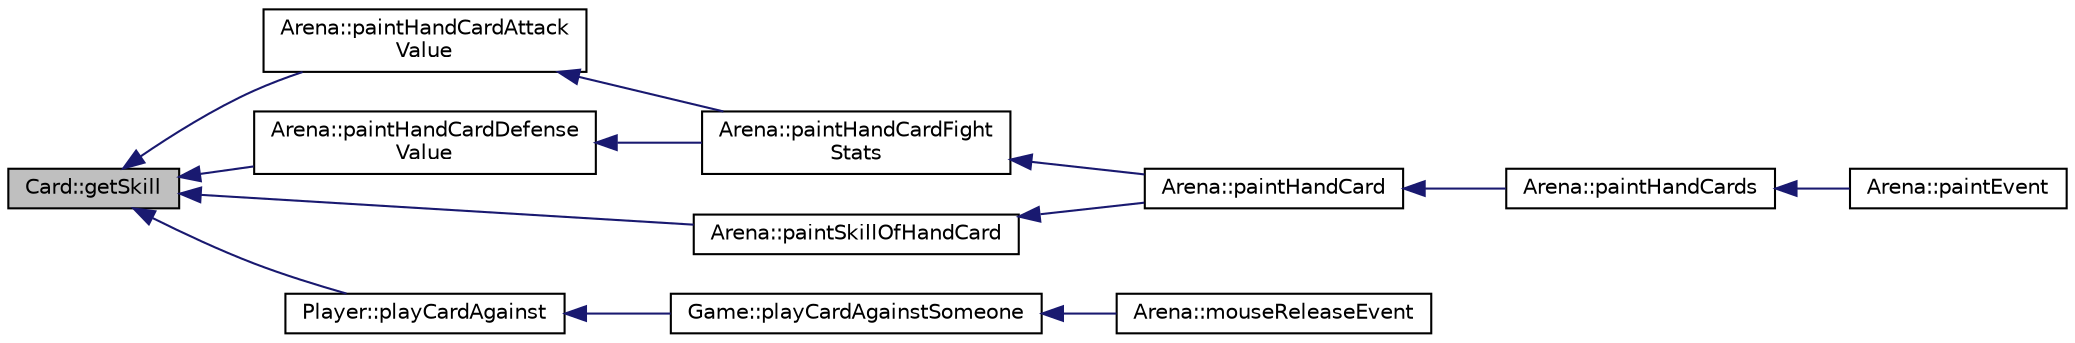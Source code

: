 digraph "Card::getSkill"
{
  bgcolor="transparent";
  edge [fontname="Helvetica",fontsize="10",labelfontname="Helvetica",labelfontsize="10"];
  node [fontname="Helvetica",fontsize="10",shape=record];
  rankdir="LR";
  Node53 [label="Card::getSkill",height=0.2,width=0.4,color="black", fillcolor="grey75", style="filled", fontcolor="black"];
  Node53 -> Node54 [dir="back",color="midnightblue",fontsize="10",style="solid",fontname="Helvetica"];
  Node54 [label="Arena::paintHandCardAttack\lValue",height=0.2,width=0.4,color="black",URL="$classArena.html#a730832b4ba057726228c1b88981e3fb1"];
  Node54 -> Node55 [dir="back",color="midnightblue",fontsize="10",style="solid",fontname="Helvetica"];
  Node55 [label="Arena::paintHandCardFight\lStats",height=0.2,width=0.4,color="black",URL="$classArena.html#a7f2661fe4df31b4720794422e1213b0b"];
  Node55 -> Node56 [dir="back",color="midnightblue",fontsize="10",style="solid",fontname="Helvetica"];
  Node56 [label="Arena::paintHandCard",height=0.2,width=0.4,color="black",URL="$classArena.html#a26fe4f31361aeec54d6a0de8f2db006c"];
  Node56 -> Node57 [dir="back",color="midnightblue",fontsize="10",style="solid",fontname="Helvetica"];
  Node57 [label="Arena::paintHandCards",height=0.2,width=0.4,color="black",URL="$classArena.html#a810e551c6bbd182f6a68a4f6caf303ab"];
  Node57 -> Node58 [dir="back",color="midnightblue",fontsize="10",style="solid",fontname="Helvetica"];
  Node58 [label="Arena::paintEvent",height=0.2,width=0.4,color="black",URL="$classArena.html#a4c569be6d5527861c63e1b2bf0016e95",tooltip="Hauptzeichenevent, welche das gesamte Spielfeld inklusive aller Objekte zeichnet. ..."];
  Node53 -> Node59 [dir="back",color="midnightblue",fontsize="10",style="solid",fontname="Helvetica"];
  Node59 [label="Arena::paintHandCardDefense\lValue",height=0.2,width=0.4,color="black",URL="$classArena.html#a47fd76fa37e7e4839c0fba46930ac73a"];
  Node59 -> Node55 [dir="back",color="midnightblue",fontsize="10",style="solid",fontname="Helvetica"];
  Node53 -> Node60 [dir="back",color="midnightblue",fontsize="10",style="solid",fontname="Helvetica"];
  Node60 [label="Arena::paintSkillOfHandCard",height=0.2,width=0.4,color="black",URL="$classArena.html#a9c560099f1041711a76ffad94737964b"];
  Node60 -> Node56 [dir="back",color="midnightblue",fontsize="10",style="solid",fontname="Helvetica"];
  Node53 -> Node61 [dir="back",color="midnightblue",fontsize="10",style="solid",fontname="Helvetica"];
  Node61 [label="Player::playCardAgainst",height=0.2,width=0.4,color="black",URL="$classPlayer.html#a4020fb70788e796db682cac541ad014c"];
  Node61 -> Node62 [dir="back",color="midnightblue",fontsize="10",style="solid",fontname="Helvetica"];
  Node62 [label="Game::playCardAgainstSomeone",height=0.2,width=0.4,color="black",URL="$classGame.html#a0c87145476569e57573a39d77d4399a3"];
  Node62 -> Node63 [dir="back",color="midnightblue",fontsize="10",style="solid",fontname="Helvetica"];
  Node63 [label="Arena::mouseReleaseEvent",height=0.2,width=0.4,color="black",URL="$classArena.html#a5e31f7b3d9d619103f954e646ecbcf96",tooltip="Ereignis, welches durch das Loslassen einer Maustaste ausgelöst wird. "];
}
